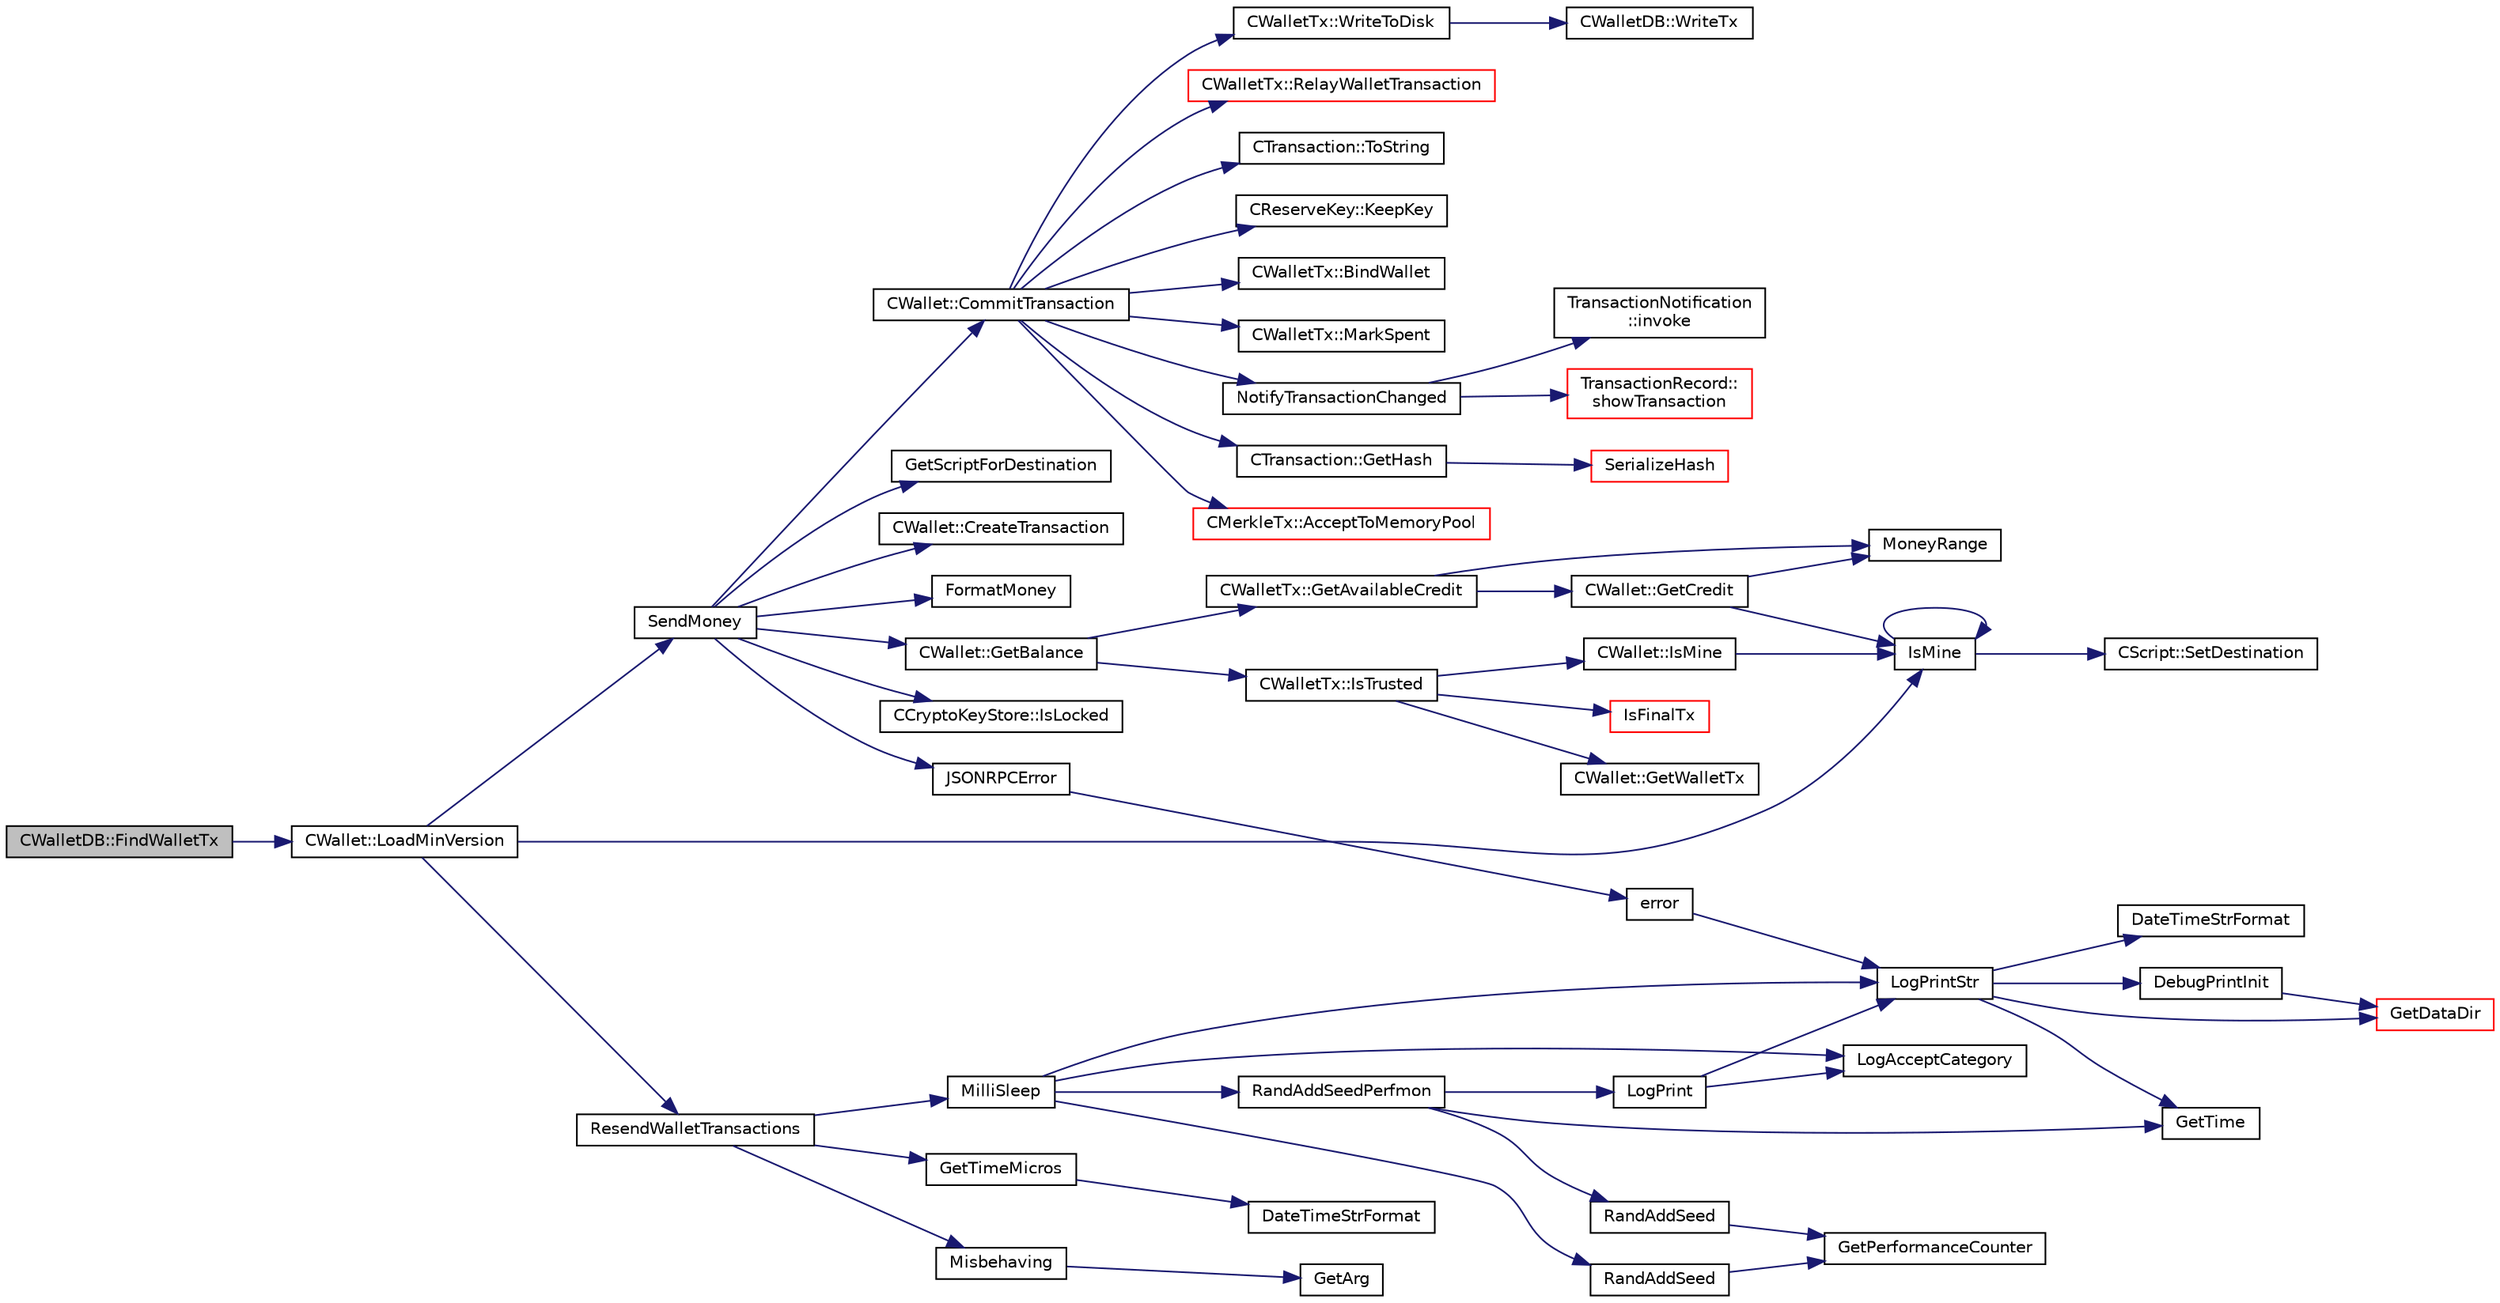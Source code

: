 digraph "CWalletDB::FindWalletTx"
{
  edge [fontname="Helvetica",fontsize="10",labelfontname="Helvetica",labelfontsize="10"];
  node [fontname="Helvetica",fontsize="10",shape=record];
  rankdir="LR";
  Node21 [label="CWalletDB::FindWalletTx",height=0.2,width=0.4,color="black", fillcolor="grey75", style="filled", fontcolor="black"];
  Node21 -> Node22 [color="midnightblue",fontsize="10",style="solid",fontname="Helvetica"];
  Node22 [label="CWallet::LoadMinVersion",height=0.2,width=0.4,color="black", fillcolor="white", style="filled",URL="$d2/de5/class_c_wallet.html#a88317da8dab80135b8db73e945e15b60"];
  Node22 -> Node23 [color="midnightblue",fontsize="10",style="solid",fontname="Helvetica"];
  Node23 [label="ResendWalletTransactions",height=0.2,width=0.4,color="black", fillcolor="white", style="filled",URL="$df/d0a/main_8cpp.html#ac15123f662a13528a4ef95ddbd952bee",tooltip="Ask wallets to resend their transactions. "];
  Node23 -> Node24 [color="midnightblue",fontsize="10",style="solid",fontname="Helvetica"];
  Node24 [label="MilliSleep",height=0.2,width=0.4,color="black", fillcolor="white", style="filled",URL="$d8/d3c/util_8h.html#ac635182d3e845eda4af4fa5ab31609da"];
  Node24 -> Node25 [color="midnightblue",fontsize="10",style="solid",fontname="Helvetica"];
  Node25 [label="RandAddSeed",height=0.2,width=0.4,color="black", fillcolor="white", style="filled",URL="$d8/d3c/util_8h.html#ab699fbdf803610a4e2060fd87787f7e0"];
  Node25 -> Node26 [color="midnightblue",fontsize="10",style="solid",fontname="Helvetica"];
  Node26 [label="GetPerformanceCounter",height=0.2,width=0.4,color="black", fillcolor="white", style="filled",URL="$d8/d3c/util_8h.html#acd4d9988b9bb3f31fddf72a34b2bc37f"];
  Node24 -> Node27 [color="midnightblue",fontsize="10",style="solid",fontname="Helvetica"];
  Node27 [label="RandAddSeedPerfmon",height=0.2,width=0.4,color="black", fillcolor="white", style="filled",URL="$d8/d3c/util_8h.html#a786af12a87491f8dc24351d93b9833b6"];
  Node27 -> Node28 [color="midnightblue",fontsize="10",style="solid",fontname="Helvetica"];
  Node28 [label="RandAddSeed",height=0.2,width=0.4,color="black", fillcolor="white", style="filled",URL="$df/d2d/util_8cpp.html#ab699fbdf803610a4e2060fd87787f7e0"];
  Node28 -> Node26 [color="midnightblue",fontsize="10",style="solid",fontname="Helvetica"];
  Node27 -> Node29 [color="midnightblue",fontsize="10",style="solid",fontname="Helvetica"];
  Node29 [label="GetTime",height=0.2,width=0.4,color="black", fillcolor="white", style="filled",URL="$df/d2d/util_8cpp.html#a46fac5fba8ba905b5f9acb364f5d8c6f"];
  Node27 -> Node30 [color="midnightblue",fontsize="10",style="solid",fontname="Helvetica"];
  Node30 [label="LogPrint",height=0.2,width=0.4,color="black", fillcolor="white", style="filled",URL="$d8/d3c/util_8h.html#aab1f837a2366f424bdc996fdf6352171"];
  Node30 -> Node31 [color="midnightblue",fontsize="10",style="solid",fontname="Helvetica"];
  Node31 [label="LogAcceptCategory",height=0.2,width=0.4,color="black", fillcolor="white", style="filled",URL="$d8/d3c/util_8h.html#a343d2a13efe00125f78d25dafb0a8d98"];
  Node30 -> Node32 [color="midnightblue",fontsize="10",style="solid",fontname="Helvetica"];
  Node32 [label="LogPrintStr",height=0.2,width=0.4,color="black", fillcolor="white", style="filled",URL="$d8/d3c/util_8h.html#afd4c3002b2797c0560adddb6af3ca1da"];
  Node32 -> Node33 [color="midnightblue",fontsize="10",style="solid",fontname="Helvetica"];
  Node33 [label="DebugPrintInit",height=0.2,width=0.4,color="black", fillcolor="white", style="filled",URL="$df/d2d/util_8cpp.html#a751ff5f21d880737811136b5e0bcea12"];
  Node33 -> Node34 [color="midnightblue",fontsize="10",style="solid",fontname="Helvetica"];
  Node34 [label="GetDataDir",height=0.2,width=0.4,color="red", fillcolor="white", style="filled",URL="$df/d2d/util_8cpp.html#ab83866a054745d4b30a3948a1b44beba"];
  Node32 -> Node34 [color="midnightblue",fontsize="10",style="solid",fontname="Helvetica"];
  Node32 -> Node39 [color="midnightblue",fontsize="10",style="solid",fontname="Helvetica"];
  Node39 [label="DateTimeStrFormat",height=0.2,width=0.4,color="black", fillcolor="white", style="filled",URL="$df/d2d/util_8cpp.html#a749bc6776c8ec72d7c5e4dea56aee415"];
  Node32 -> Node29 [color="midnightblue",fontsize="10",style="solid",fontname="Helvetica"];
  Node24 -> Node31 [color="midnightblue",fontsize="10",style="solid",fontname="Helvetica"];
  Node24 -> Node32 [color="midnightblue",fontsize="10",style="solid",fontname="Helvetica"];
  Node23 -> Node40 [color="midnightblue",fontsize="10",style="solid",fontname="Helvetica"];
  Node40 [label="GetTimeMicros",height=0.2,width=0.4,color="black", fillcolor="white", style="filled",URL="$d8/d3c/util_8h.html#a0c5a06b50cd805b1923552114494c029"];
  Node40 -> Node41 [color="midnightblue",fontsize="10",style="solid",fontname="Helvetica"];
  Node41 [label="DateTimeStrFormat",height=0.2,width=0.4,color="black", fillcolor="white", style="filled",URL="$d8/d3c/util_8h.html#a749bc6776c8ec72d7c5e4dea56aee415"];
  Node23 -> Node42 [color="midnightblue",fontsize="10",style="solid",fontname="Helvetica"];
  Node42 [label="Misbehaving",height=0.2,width=0.4,color="black", fillcolor="white", style="filled",URL="$df/d0a/main_8cpp.html#a387fdffa0ff52dde6b7d1c2991a9bdac",tooltip="Increase a node&#39;s misbehavior score. "];
  Node42 -> Node43 [color="midnightblue",fontsize="10",style="solid",fontname="Helvetica"];
  Node43 [label="GetArg",height=0.2,width=0.4,color="black", fillcolor="white", style="filled",URL="$df/d2d/util_8cpp.html#a24f685720bf40370e5bd2a192ad50cd8",tooltip="Return string argument or default value. "];
  Node22 -> Node44 [color="midnightblue",fontsize="10",style="solid",fontname="Helvetica"];
  Node44 [label="SendMoney",height=0.2,width=0.4,color="black", fillcolor="white", style="filled",URL="$d5/d6b/rpcstashedsend_8cpp.html#a49669702f73a24c1d1dc5a08d7c0785f"];
  Node44 -> Node45 [color="midnightblue",fontsize="10",style="solid",fontname="Helvetica"];
  Node45 [label="JSONRPCError",height=0.2,width=0.4,color="black", fillcolor="white", style="filled",URL="$d2/d30/rpcprotocol_8cpp.html#a17b1bb111ab339efc951929834766039"];
  Node45 -> Node46 [color="midnightblue",fontsize="10",style="solid",fontname="Helvetica"];
  Node46 [label="error",height=0.2,width=0.4,color="black", fillcolor="white", style="filled",URL="$d8/d3c/util_8h.html#af8985880cf4ef26df0a5aa2ffcb76662"];
  Node46 -> Node32 [color="midnightblue",fontsize="10",style="solid",fontname="Helvetica"];
  Node44 -> Node47 [color="midnightblue",fontsize="10",style="solid",fontname="Helvetica"];
  Node47 [label="CWallet::GetBalance",height=0.2,width=0.4,color="black", fillcolor="white", style="filled",URL="$d2/de5/class_c_wallet.html#aa6522c2833bc0a84d216cf102b51ba05"];
  Node47 -> Node48 [color="midnightblue",fontsize="10",style="solid",fontname="Helvetica"];
  Node48 [label="CWalletTx::IsTrusted",height=0.2,width=0.4,color="black", fillcolor="white", style="filled",URL="$d6/d53/class_c_wallet_tx.html#a71efb0d5b5def8ae00a1d74b8741bfcb"];
  Node48 -> Node49 [color="midnightblue",fontsize="10",style="solid",fontname="Helvetica"];
  Node49 [label="IsFinalTx",height=0.2,width=0.4,color="red", fillcolor="white", style="filled",URL="$df/d0a/main_8cpp.html#adc332cd7ac94e639bb4239618341be19"];
  Node48 -> Node52 [color="midnightblue",fontsize="10",style="solid",fontname="Helvetica"];
  Node52 [label="CWallet::GetWalletTx",height=0.2,width=0.4,color="black", fillcolor="white", style="filled",URL="$d2/de5/class_c_wallet.html#ac496716bb889a5934fa27398aeb2330a"];
  Node48 -> Node53 [color="midnightblue",fontsize="10",style="solid",fontname="Helvetica"];
  Node53 [label="CWallet::IsMine",height=0.2,width=0.4,color="black", fillcolor="white", style="filled",URL="$d2/de5/class_c_wallet.html#a4eada57edc1c443564b8cc9b853d955c"];
  Node53 -> Node54 [color="midnightblue",fontsize="10",style="solid",fontname="Helvetica"];
  Node54 [label="IsMine",height=0.2,width=0.4,color="black", fillcolor="white", style="filled",URL="$dd/d0f/script_8cpp.html#adc59cf67d903c1ba1ef225561b85bfce"];
  Node54 -> Node55 [color="midnightblue",fontsize="10",style="solid",fontname="Helvetica"];
  Node55 [label="CScript::SetDestination",height=0.2,width=0.4,color="black", fillcolor="white", style="filled",URL="$d9/d4b/class_c_script.html#ad1b5a9077241aa06116040c4f1b7c31e"];
  Node54 -> Node54 [color="midnightblue",fontsize="10",style="solid",fontname="Helvetica"];
  Node47 -> Node56 [color="midnightblue",fontsize="10",style="solid",fontname="Helvetica"];
  Node56 [label="CWalletTx::GetAvailableCredit",height=0.2,width=0.4,color="black", fillcolor="white", style="filled",URL="$d6/d53/class_c_wallet_tx.html#af3c82ba365c720dd3d929b86bf432ef6"];
  Node56 -> Node57 [color="midnightblue",fontsize="10",style="solid",fontname="Helvetica"];
  Node57 [label="CWallet::GetCredit",height=0.2,width=0.4,color="black", fillcolor="white", style="filled",URL="$d2/de5/class_c_wallet.html#aa60b69c7d4ea6063ed83b13d7c6fe695"];
  Node57 -> Node58 [color="midnightblue",fontsize="10",style="solid",fontname="Helvetica"];
  Node58 [label="MoneyRange",height=0.2,width=0.4,color="black", fillcolor="white", style="filled",URL="$dd/d2f/amount_8h.html#a12db56a9a1c931941f0943ecbb278aae"];
  Node57 -> Node54 [color="midnightblue",fontsize="10",style="solid",fontname="Helvetica"];
  Node56 -> Node58 [color="midnightblue",fontsize="10",style="solid",fontname="Helvetica"];
  Node44 -> Node59 [color="midnightblue",fontsize="10",style="solid",fontname="Helvetica"];
  Node59 [label="CCryptoKeyStore::IsLocked",height=0.2,width=0.4,color="black", fillcolor="white", style="filled",URL="$db/dad/class_c_crypto_key_store.html#a52919fa284a3aa10f1b4bd6018b6dbee"];
  Node44 -> Node60 [color="midnightblue",fontsize="10",style="solid",fontname="Helvetica"];
  Node60 [label="GetScriptForDestination",height=0.2,width=0.4,color="black", fillcolor="white", style="filled",URL="$dd/d0f/script_8cpp.html#ae40f28d3b46c21033f6ee1f1200d0321"];
  Node44 -> Node61 [color="midnightblue",fontsize="10",style="solid",fontname="Helvetica"];
  Node61 [label="CWallet::CreateTransaction",height=0.2,width=0.4,color="black", fillcolor="white", style="filled",URL="$d2/de5/class_c_wallet.html#ad4f28aa4693c0d77a902b3b18de73d32"];
  Node44 -> Node62 [color="midnightblue",fontsize="10",style="solid",fontname="Helvetica"];
  Node62 [label="FormatMoney",height=0.2,width=0.4,color="black", fillcolor="white", style="filled",URL="$df/d2d/util_8cpp.html#a3293aaba439017a99a494cbf39fb5681"];
  Node44 -> Node63 [color="midnightblue",fontsize="10",style="solid",fontname="Helvetica"];
  Node63 [label="CWallet::CommitTransaction",height=0.2,width=0.4,color="black", fillcolor="white", style="filled",URL="$d2/de5/class_c_wallet.html#aa13fbeaebd271f910a54cc5b82d73fde"];
  Node63 -> Node64 [color="midnightblue",fontsize="10",style="solid",fontname="Helvetica"];
  Node64 [label="CTransaction::ToString",height=0.2,width=0.4,color="black", fillcolor="white", style="filled",URL="$df/d43/class_c_transaction.html#a80370923c3ac828de68919295d5d0659"];
  Node63 -> Node65 [color="midnightblue",fontsize="10",style="solid",fontname="Helvetica"];
  Node65 [label="CReserveKey::KeepKey",height=0.2,width=0.4,color="black", fillcolor="white", style="filled",URL="$d3/d65/class_c_reserve_key.html#a493d06f41ca9571f2a42c8581a3952d8"];
  Node63 -> Node66 [color="midnightblue",fontsize="10",style="solid",fontname="Helvetica"];
  Node66 [label="CWalletTx::BindWallet",height=0.2,width=0.4,color="black", fillcolor="white", style="filled",URL="$d6/d53/class_c_wallet_tx.html#ab0ee7347584bff886dc24b9f63ff023c"];
  Node63 -> Node67 [color="midnightblue",fontsize="10",style="solid",fontname="Helvetica"];
  Node67 [label="CWalletTx::MarkSpent",height=0.2,width=0.4,color="black", fillcolor="white", style="filled",URL="$d6/d53/class_c_wallet_tx.html#af2fc13459e324ad2b3f7c9914d86e7c8"];
  Node63 -> Node68 [color="midnightblue",fontsize="10",style="solid",fontname="Helvetica"];
  Node68 [label="CWalletTx::WriteToDisk",height=0.2,width=0.4,color="black", fillcolor="white", style="filled",URL="$d6/d53/class_c_wallet_tx.html#ada0e71d717dd360faf047de54eef4942"];
  Node68 -> Node69 [color="midnightblue",fontsize="10",style="solid",fontname="Helvetica"];
  Node69 [label="CWalletDB::WriteTx",height=0.2,width=0.4,color="black", fillcolor="white", style="filled",URL="$d4/d90/class_c_wallet_d_b.html#a76d2ca02898221ab66df5d5f7491164e"];
  Node63 -> Node70 [color="midnightblue",fontsize="10",style="solid",fontname="Helvetica"];
  Node70 [label="NotifyTransactionChanged",height=0.2,width=0.4,color="black", fillcolor="white", style="filled",URL="$d7/d6a/transactiontablemodel_8cpp.html#a07e9dfe08b758569cb80c2558979c164"];
  Node70 -> Node71 [color="midnightblue",fontsize="10",style="solid",fontname="Helvetica"];
  Node71 [label="TransactionRecord::\lshowTransaction",height=0.2,width=0.4,color="red", fillcolor="white", style="filled",URL="$d1/da7/class_transaction_record.html#a5ad1d1af4bec5b15a624b7a451e8cdbf",tooltip="Decompose CWallet transaction to model transaction records. "];
  Node70 -> Node193 [color="midnightblue",fontsize="10",style="solid",fontname="Helvetica"];
  Node193 [label="TransactionNotification\l::invoke",height=0.2,width=0.4,color="black", fillcolor="white", style="filled",URL="$d6/d80/struct_transaction_notification.html#a6351a5b93f908a2df2e854e08178edb3"];
  Node63 -> Node99 [color="midnightblue",fontsize="10",style="solid",fontname="Helvetica"];
  Node99 [label="CTransaction::GetHash",height=0.2,width=0.4,color="black", fillcolor="white", style="filled",URL="$df/d43/class_c_transaction.html#a0b46d80e82ca324e82c2ce3fc1492bfa"];
  Node99 -> Node100 [color="midnightblue",fontsize="10",style="solid",fontname="Helvetica"];
  Node100 [label="SerializeHash",height=0.2,width=0.4,color="red", fillcolor="white", style="filled",URL="$db/dfb/hash_8h.html#a6de694e43f17c62025c6883965b65e63"];
  Node63 -> Node194 [color="midnightblue",fontsize="10",style="solid",fontname="Helvetica"];
  Node194 [label="CMerkleTx::AcceptToMemoryPool",height=0.2,width=0.4,color="red", fillcolor="white", style="filled",URL="$d1/dff/class_c_merkle_tx.html#a61126e811a53b941b3efdf5a4e83db90"];
  Node63 -> Node196 [color="midnightblue",fontsize="10",style="solid",fontname="Helvetica"];
  Node196 [label="CWalletTx::RelayWalletTransaction",height=0.2,width=0.4,color="red", fillcolor="white", style="filled",URL="$d6/d53/class_c_wallet_tx.html#aec8c50f3fcde27525485b6cd4a4e19b5"];
  Node22 -> Node54 [color="midnightblue",fontsize="10",style="solid",fontname="Helvetica"];
}
